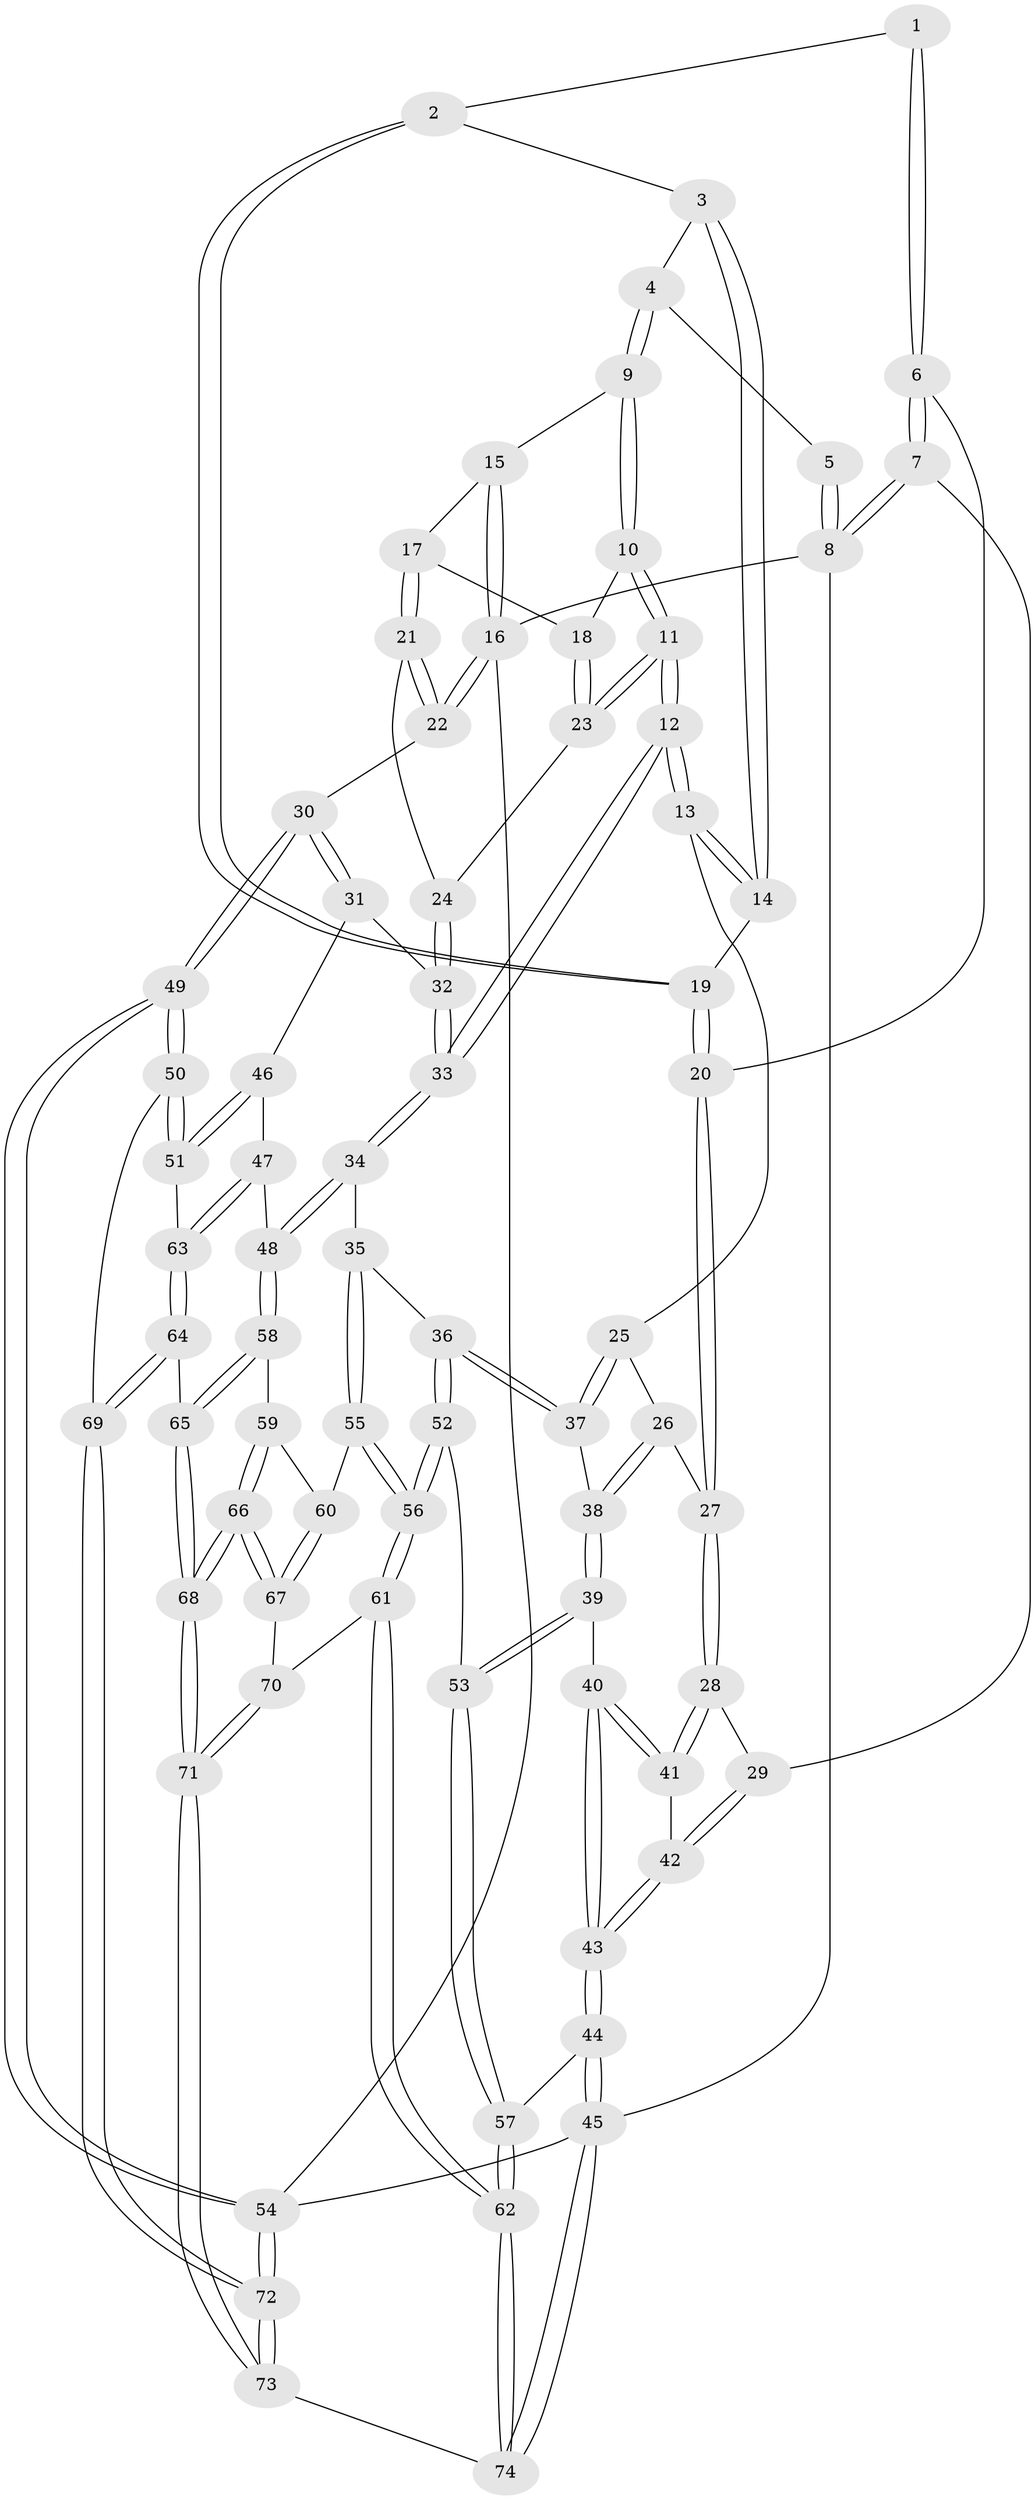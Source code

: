 // Generated by graph-tools (version 1.1) at 2025/27/03/15/25 16:27:57]
// undirected, 74 vertices, 182 edges
graph export_dot {
graph [start="1"]
  node [color=gray90,style=filled];
  1 [pos="+0.21716759289115145+0"];
  2 [pos="+0.41462818156389913+0.0877431742179793"];
  3 [pos="+0.5426621788777919+0"];
  4 [pos="+0.6195359065912234+0"];
  5 [pos="+0.18131440481970654+0"];
  6 [pos="+0.23404367184182645+0.1770915394892567"];
  7 [pos="+0+0.2733422004415902"];
  8 [pos="+0+0"];
  9 [pos="+0.6519804696113867+0"];
  10 [pos="+0.6552083311775585+0"];
  11 [pos="+0.6397140377516617+0.2977006926793395"];
  12 [pos="+0.6314565781268296+0.30411113784138066"];
  13 [pos="+0.5547380889122571+0.30314535743305493"];
  14 [pos="+0.49985184733037563+0.21266056023471938"];
  15 [pos="+0.8597544586540224+0"];
  16 [pos="+1+0"];
  17 [pos="+0.8602172731994296+0.10880862803494816"];
  18 [pos="+0.7757808283215031+0.17235542053015557"];
  19 [pos="+0.40260129545689033+0.14334352239238735"];
  20 [pos="+0.23994060028638464+0.18184688051308331"];
  21 [pos="+0.9571202903707926+0.250132682288166"];
  22 [pos="+1+0.24737659389176925"];
  23 [pos="+0.676268067974336+0.29013285774330316"];
  24 [pos="+0.865453594386854+0.3206285590524394"];
  25 [pos="+0.5335395790628293+0.31686860318733523"];
  26 [pos="+0.3921711994321221+0.36598439739302735"];
  27 [pos="+0.3121254607258739+0.3646605071317086"];
  28 [pos="+0.28511042702945183+0.3959660402345963"];
  29 [pos="+0+0.29611280765761605"];
  30 [pos="+1+0.4715024873771345"];
  31 [pos="+0.9162068942847148+0.5138991203300055"];
  32 [pos="+0.896911830649274+0.5024638294243918"];
  33 [pos="+0.7008780564397235+0.5368413209207384"];
  34 [pos="+0.6674088509194402+0.6058603284248056"];
  35 [pos="+0.581090038366931+0.6188110165536049"];
  36 [pos="+0.5252598940557532+0.6048469651254957"];
  37 [pos="+0.5067874593552856+0.5877153399384448"];
  38 [pos="+0.45184884479768533+0.5659425471540108"];
  39 [pos="+0.26223526181394413+0.6021007158676395"];
  40 [pos="+0.2485216740319879+0.5838200303043977"];
  41 [pos="+0.23749991893465713+0.5215545370314719"];
  42 [pos="+0+0.4187851103043134"];
  43 [pos="+0+0.6991813474984458"];
  44 [pos="+0+0.7777990733173505"];
  45 [pos="+0+1"];
  46 [pos="+0.9147944224577033+0.5721542168843433"];
  47 [pos="+0.7996940825930424+0.721723198805162"];
  48 [pos="+0.7275274685829792+0.710057635180985"];
  49 [pos="+1+0.79268390495471"];
  50 [pos="+1+0.7799601706634578"];
  51 [pos="+0.9930468894530413+0.7577990665802282"];
  52 [pos="+0.4242545764116182+0.7192265744120978"];
  53 [pos="+0.27636513023502696+0.686581379455935"];
  54 [pos="+1+1"];
  55 [pos="+0.526949823414134+0.8136762559262704"];
  56 [pos="+0.4816468476107996+0.8411279897928338"];
  57 [pos="+0.23394684346652028+0.804681218680175"];
  58 [pos="+0.7256350267073887+0.7148803641430879"];
  59 [pos="+0.6717556711334133+0.8070534536550358"];
  60 [pos="+0.6135430830807613+0.8166157469348116"];
  61 [pos="+0.45268057121318894+0.9021867125025078"];
  62 [pos="+0.3447289961015885+1"];
  63 [pos="+0.9046683563654199+0.7851476353702659"];
  64 [pos="+0.8727236914056025+0.8730924548451986"];
  65 [pos="+0.8023200030862367+0.9022982064015078"];
  66 [pos="+0.7015302726513916+0.912616096268323"];
  67 [pos="+0.6046118299338321+0.895295583107773"];
  68 [pos="+0.7256356622312309+0.9638210162543973"];
  69 [pos="+0.9099442902850209+0.9326358358725094"];
  70 [pos="+0.579697138130279+0.9119906222552554"];
  71 [pos="+0.7149567427639643+1"];
  72 [pos="+1+1"];
  73 [pos="+0.7043780201779895+1"];
  74 [pos="+0.3297970757475688+1"];
  1 -- 2;
  1 -- 6;
  1 -- 6;
  2 -- 3;
  2 -- 19;
  2 -- 19;
  3 -- 4;
  3 -- 14;
  3 -- 14;
  4 -- 5;
  4 -- 9;
  4 -- 9;
  5 -- 8;
  5 -- 8;
  6 -- 7;
  6 -- 7;
  6 -- 20;
  7 -- 8;
  7 -- 8;
  7 -- 29;
  8 -- 16;
  8 -- 45;
  9 -- 10;
  9 -- 10;
  9 -- 15;
  10 -- 11;
  10 -- 11;
  10 -- 18;
  11 -- 12;
  11 -- 12;
  11 -- 23;
  11 -- 23;
  12 -- 13;
  12 -- 13;
  12 -- 33;
  12 -- 33;
  13 -- 14;
  13 -- 14;
  13 -- 25;
  14 -- 19;
  15 -- 16;
  15 -- 16;
  15 -- 17;
  16 -- 22;
  16 -- 22;
  16 -- 54;
  17 -- 18;
  17 -- 21;
  17 -- 21;
  18 -- 23;
  18 -- 23;
  19 -- 20;
  19 -- 20;
  20 -- 27;
  20 -- 27;
  21 -- 22;
  21 -- 22;
  21 -- 24;
  22 -- 30;
  23 -- 24;
  24 -- 32;
  24 -- 32;
  25 -- 26;
  25 -- 37;
  25 -- 37;
  26 -- 27;
  26 -- 38;
  26 -- 38;
  27 -- 28;
  27 -- 28;
  28 -- 29;
  28 -- 41;
  28 -- 41;
  29 -- 42;
  29 -- 42;
  30 -- 31;
  30 -- 31;
  30 -- 49;
  30 -- 49;
  31 -- 32;
  31 -- 46;
  32 -- 33;
  32 -- 33;
  33 -- 34;
  33 -- 34;
  34 -- 35;
  34 -- 48;
  34 -- 48;
  35 -- 36;
  35 -- 55;
  35 -- 55;
  36 -- 37;
  36 -- 37;
  36 -- 52;
  36 -- 52;
  37 -- 38;
  38 -- 39;
  38 -- 39;
  39 -- 40;
  39 -- 53;
  39 -- 53;
  40 -- 41;
  40 -- 41;
  40 -- 43;
  40 -- 43;
  41 -- 42;
  42 -- 43;
  42 -- 43;
  43 -- 44;
  43 -- 44;
  44 -- 45;
  44 -- 45;
  44 -- 57;
  45 -- 74;
  45 -- 74;
  45 -- 54;
  46 -- 47;
  46 -- 51;
  46 -- 51;
  47 -- 48;
  47 -- 63;
  47 -- 63;
  48 -- 58;
  48 -- 58;
  49 -- 50;
  49 -- 50;
  49 -- 54;
  49 -- 54;
  50 -- 51;
  50 -- 51;
  50 -- 69;
  51 -- 63;
  52 -- 53;
  52 -- 56;
  52 -- 56;
  53 -- 57;
  53 -- 57;
  54 -- 72;
  54 -- 72;
  55 -- 56;
  55 -- 56;
  55 -- 60;
  56 -- 61;
  56 -- 61;
  57 -- 62;
  57 -- 62;
  58 -- 59;
  58 -- 65;
  58 -- 65;
  59 -- 60;
  59 -- 66;
  59 -- 66;
  60 -- 67;
  60 -- 67;
  61 -- 62;
  61 -- 62;
  61 -- 70;
  62 -- 74;
  62 -- 74;
  63 -- 64;
  63 -- 64;
  64 -- 65;
  64 -- 69;
  64 -- 69;
  65 -- 68;
  65 -- 68;
  66 -- 67;
  66 -- 67;
  66 -- 68;
  66 -- 68;
  67 -- 70;
  68 -- 71;
  68 -- 71;
  69 -- 72;
  69 -- 72;
  70 -- 71;
  70 -- 71;
  71 -- 73;
  71 -- 73;
  72 -- 73;
  72 -- 73;
  73 -- 74;
}
